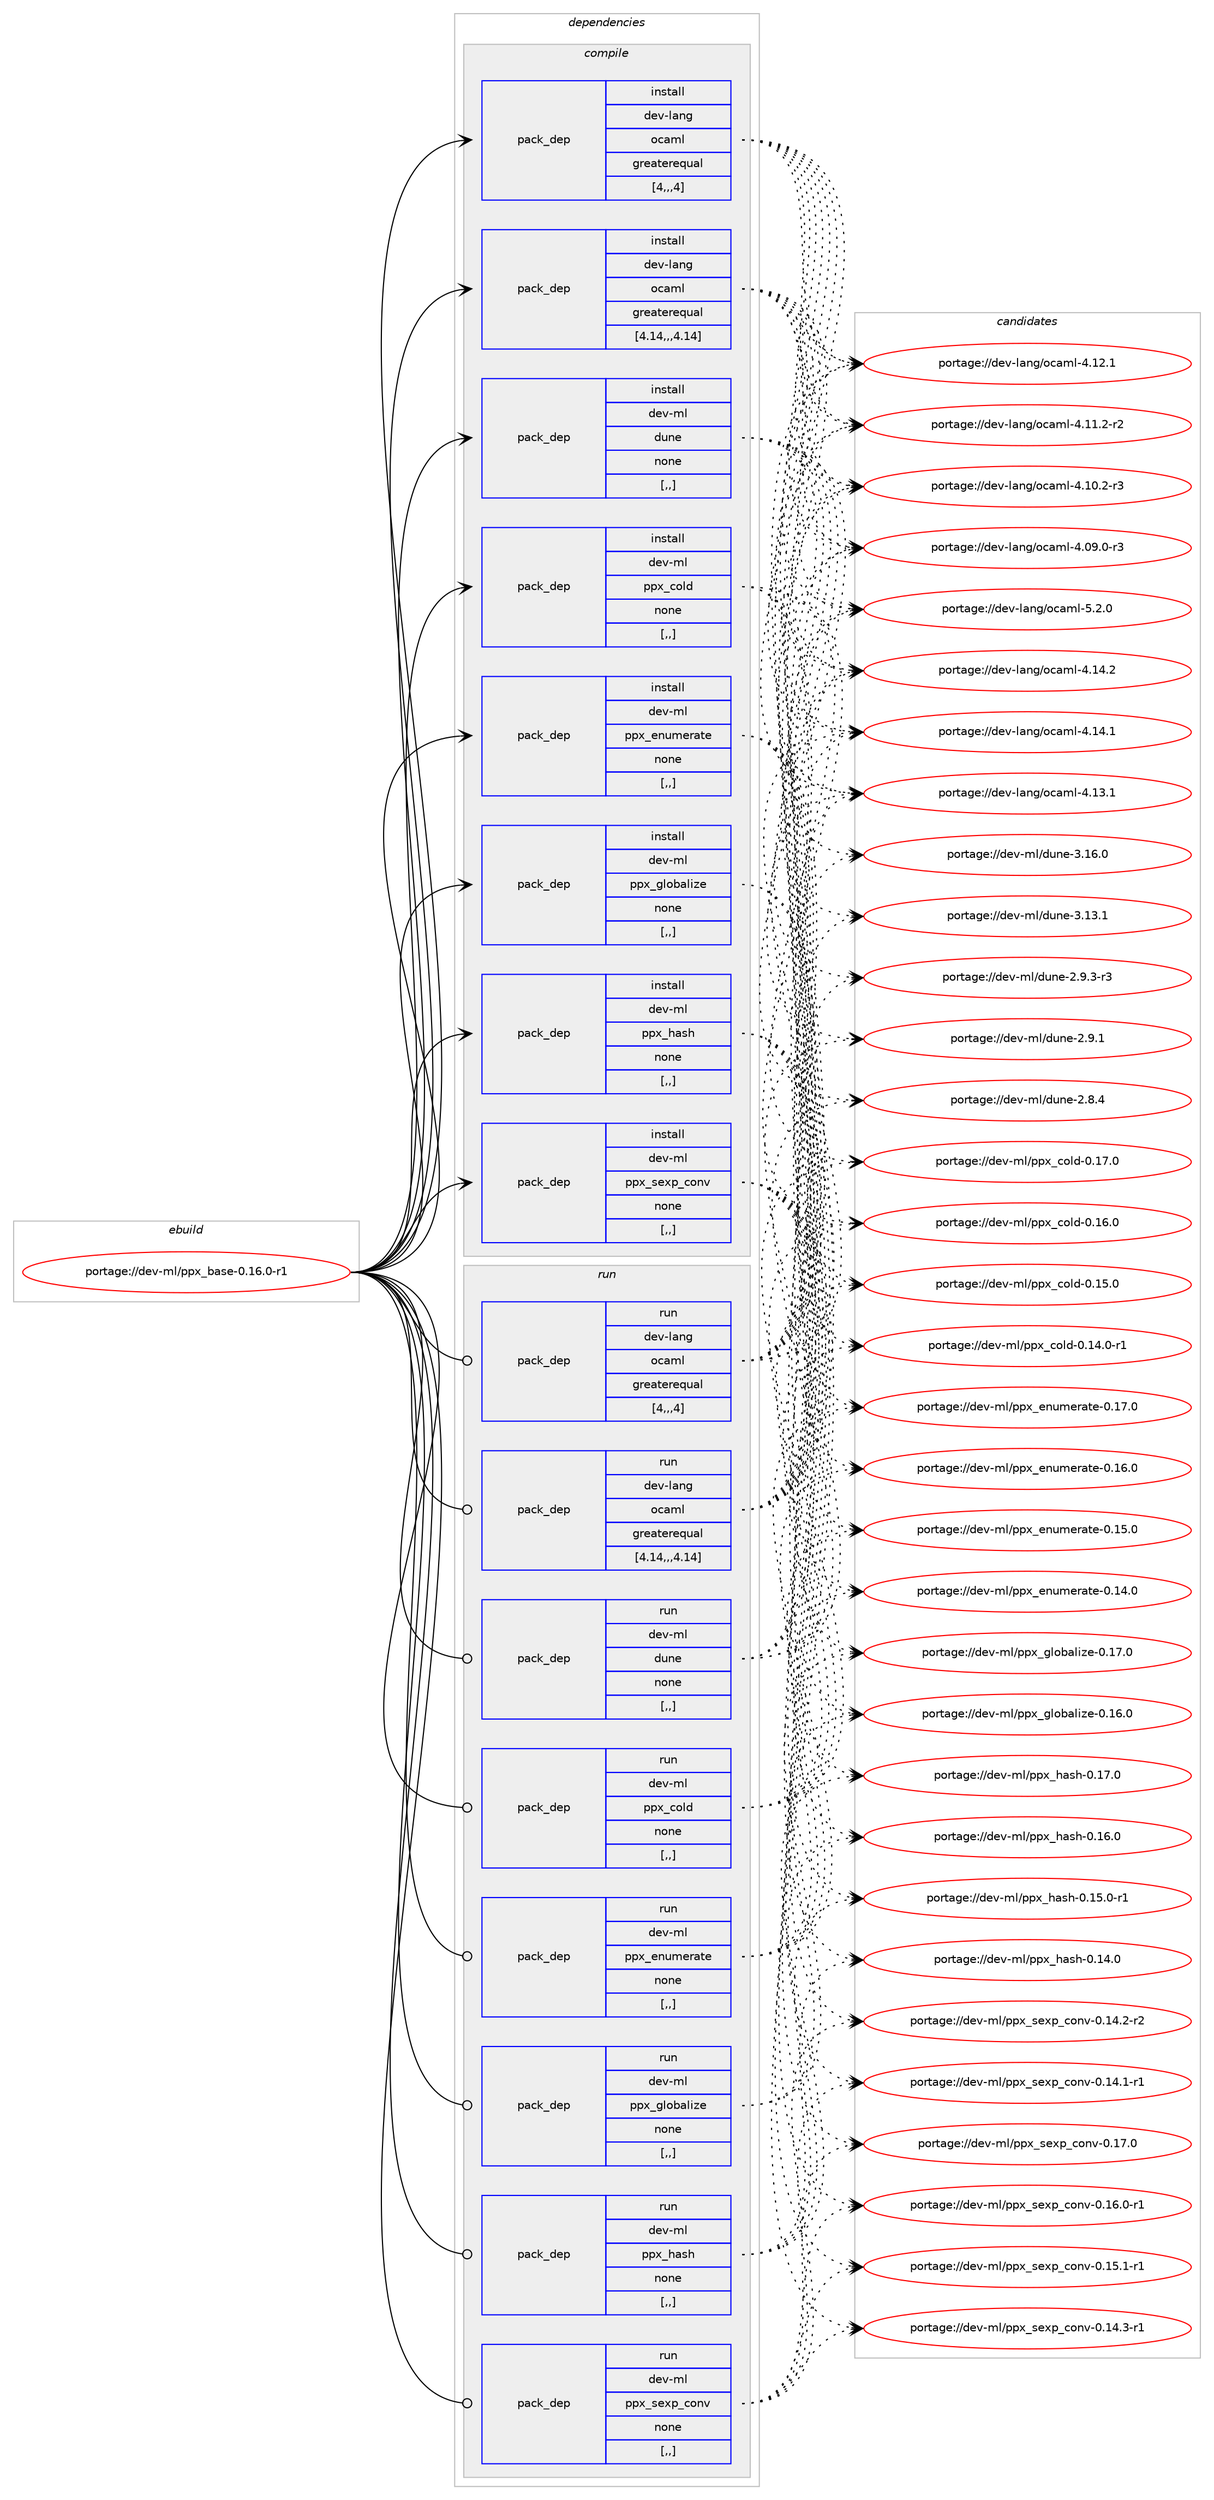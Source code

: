 digraph prolog {

# *************
# Graph options
# *************

newrank=true;
concentrate=true;
compound=true;
graph [rankdir=LR,fontname=Helvetica,fontsize=10,ranksep=1.5];#, ranksep=2.5, nodesep=0.2];
edge  [arrowhead=vee];
node  [fontname=Helvetica,fontsize=10];

# **********
# The ebuild
# **********

subgraph cluster_leftcol {
color=gray;
label=<<i>ebuild</i>>;
id [label="portage://dev-ml/ppx_base-0.16.0-r1", color=red, width=4, href="../dev-ml/ppx_base-0.16.0-r1.svg"];
}

# ****************
# The dependencies
# ****************

subgraph cluster_midcol {
color=gray;
label=<<i>dependencies</i>>;
subgraph cluster_compile {
fillcolor="#eeeeee";
style=filled;
label=<<i>compile</i>>;
subgraph pack451644 {
dependency616413 [label=<<TABLE BORDER="0" CELLBORDER="1" CELLSPACING="0" CELLPADDING="4" WIDTH="220"><TR><TD ROWSPAN="6" CELLPADDING="30">pack_dep</TD></TR><TR><TD WIDTH="110">install</TD></TR><TR><TD>dev-lang</TD></TR><TR><TD>ocaml</TD></TR><TR><TD>greaterequal</TD></TR><TR><TD>[4,,,4]</TD></TR></TABLE>>, shape=none, color=blue];
}
id:e -> dependency616413:w [weight=20,style="solid",arrowhead="vee"];
subgraph pack451645 {
dependency616414 [label=<<TABLE BORDER="0" CELLBORDER="1" CELLSPACING="0" CELLPADDING="4" WIDTH="220"><TR><TD ROWSPAN="6" CELLPADDING="30">pack_dep</TD></TR><TR><TD WIDTH="110">install</TD></TR><TR><TD>dev-lang</TD></TR><TR><TD>ocaml</TD></TR><TR><TD>greaterequal</TD></TR><TR><TD>[4.14,,,4.14]</TD></TR></TABLE>>, shape=none, color=blue];
}
id:e -> dependency616414:w [weight=20,style="solid",arrowhead="vee"];
subgraph pack451646 {
dependency616415 [label=<<TABLE BORDER="0" CELLBORDER="1" CELLSPACING="0" CELLPADDING="4" WIDTH="220"><TR><TD ROWSPAN="6" CELLPADDING="30">pack_dep</TD></TR><TR><TD WIDTH="110">install</TD></TR><TR><TD>dev-ml</TD></TR><TR><TD>dune</TD></TR><TR><TD>none</TD></TR><TR><TD>[,,]</TD></TR></TABLE>>, shape=none, color=blue];
}
id:e -> dependency616415:w [weight=20,style="solid",arrowhead="vee"];
subgraph pack451647 {
dependency616416 [label=<<TABLE BORDER="0" CELLBORDER="1" CELLSPACING="0" CELLPADDING="4" WIDTH="220"><TR><TD ROWSPAN="6" CELLPADDING="30">pack_dep</TD></TR><TR><TD WIDTH="110">install</TD></TR><TR><TD>dev-ml</TD></TR><TR><TD>ppx_cold</TD></TR><TR><TD>none</TD></TR><TR><TD>[,,]</TD></TR></TABLE>>, shape=none, color=blue];
}
id:e -> dependency616416:w [weight=20,style="solid",arrowhead="vee"];
subgraph pack451648 {
dependency616417 [label=<<TABLE BORDER="0" CELLBORDER="1" CELLSPACING="0" CELLPADDING="4" WIDTH="220"><TR><TD ROWSPAN="6" CELLPADDING="30">pack_dep</TD></TR><TR><TD WIDTH="110">install</TD></TR><TR><TD>dev-ml</TD></TR><TR><TD>ppx_enumerate</TD></TR><TR><TD>none</TD></TR><TR><TD>[,,]</TD></TR></TABLE>>, shape=none, color=blue];
}
id:e -> dependency616417:w [weight=20,style="solid",arrowhead="vee"];
subgraph pack451649 {
dependency616418 [label=<<TABLE BORDER="0" CELLBORDER="1" CELLSPACING="0" CELLPADDING="4" WIDTH="220"><TR><TD ROWSPAN="6" CELLPADDING="30">pack_dep</TD></TR><TR><TD WIDTH="110">install</TD></TR><TR><TD>dev-ml</TD></TR><TR><TD>ppx_globalize</TD></TR><TR><TD>none</TD></TR><TR><TD>[,,]</TD></TR></TABLE>>, shape=none, color=blue];
}
id:e -> dependency616418:w [weight=20,style="solid",arrowhead="vee"];
subgraph pack451650 {
dependency616419 [label=<<TABLE BORDER="0" CELLBORDER="1" CELLSPACING="0" CELLPADDING="4" WIDTH="220"><TR><TD ROWSPAN="6" CELLPADDING="30">pack_dep</TD></TR><TR><TD WIDTH="110">install</TD></TR><TR><TD>dev-ml</TD></TR><TR><TD>ppx_hash</TD></TR><TR><TD>none</TD></TR><TR><TD>[,,]</TD></TR></TABLE>>, shape=none, color=blue];
}
id:e -> dependency616419:w [weight=20,style="solid",arrowhead="vee"];
subgraph pack451651 {
dependency616420 [label=<<TABLE BORDER="0" CELLBORDER="1" CELLSPACING="0" CELLPADDING="4" WIDTH="220"><TR><TD ROWSPAN="6" CELLPADDING="30">pack_dep</TD></TR><TR><TD WIDTH="110">install</TD></TR><TR><TD>dev-ml</TD></TR><TR><TD>ppx_sexp_conv</TD></TR><TR><TD>none</TD></TR><TR><TD>[,,]</TD></TR></TABLE>>, shape=none, color=blue];
}
id:e -> dependency616420:w [weight=20,style="solid",arrowhead="vee"];
}
subgraph cluster_compileandrun {
fillcolor="#eeeeee";
style=filled;
label=<<i>compile and run</i>>;
}
subgraph cluster_run {
fillcolor="#eeeeee";
style=filled;
label=<<i>run</i>>;
subgraph pack451652 {
dependency616421 [label=<<TABLE BORDER="0" CELLBORDER="1" CELLSPACING="0" CELLPADDING="4" WIDTH="220"><TR><TD ROWSPAN="6" CELLPADDING="30">pack_dep</TD></TR><TR><TD WIDTH="110">run</TD></TR><TR><TD>dev-lang</TD></TR><TR><TD>ocaml</TD></TR><TR><TD>greaterequal</TD></TR><TR><TD>[4,,,4]</TD></TR></TABLE>>, shape=none, color=blue];
}
id:e -> dependency616421:w [weight=20,style="solid",arrowhead="odot"];
subgraph pack451653 {
dependency616422 [label=<<TABLE BORDER="0" CELLBORDER="1" CELLSPACING="0" CELLPADDING="4" WIDTH="220"><TR><TD ROWSPAN="6" CELLPADDING="30">pack_dep</TD></TR><TR><TD WIDTH="110">run</TD></TR><TR><TD>dev-lang</TD></TR><TR><TD>ocaml</TD></TR><TR><TD>greaterequal</TD></TR><TR><TD>[4.14,,,4.14]</TD></TR></TABLE>>, shape=none, color=blue];
}
id:e -> dependency616422:w [weight=20,style="solid",arrowhead="odot"];
subgraph pack451654 {
dependency616423 [label=<<TABLE BORDER="0" CELLBORDER="1" CELLSPACING="0" CELLPADDING="4" WIDTH="220"><TR><TD ROWSPAN="6" CELLPADDING="30">pack_dep</TD></TR><TR><TD WIDTH="110">run</TD></TR><TR><TD>dev-ml</TD></TR><TR><TD>dune</TD></TR><TR><TD>none</TD></TR><TR><TD>[,,]</TD></TR></TABLE>>, shape=none, color=blue];
}
id:e -> dependency616423:w [weight=20,style="solid",arrowhead="odot"];
subgraph pack451655 {
dependency616424 [label=<<TABLE BORDER="0" CELLBORDER="1" CELLSPACING="0" CELLPADDING="4" WIDTH="220"><TR><TD ROWSPAN="6" CELLPADDING="30">pack_dep</TD></TR><TR><TD WIDTH="110">run</TD></TR><TR><TD>dev-ml</TD></TR><TR><TD>ppx_cold</TD></TR><TR><TD>none</TD></TR><TR><TD>[,,]</TD></TR></TABLE>>, shape=none, color=blue];
}
id:e -> dependency616424:w [weight=20,style="solid",arrowhead="odot"];
subgraph pack451656 {
dependency616425 [label=<<TABLE BORDER="0" CELLBORDER="1" CELLSPACING="0" CELLPADDING="4" WIDTH="220"><TR><TD ROWSPAN="6" CELLPADDING="30">pack_dep</TD></TR><TR><TD WIDTH="110">run</TD></TR><TR><TD>dev-ml</TD></TR><TR><TD>ppx_enumerate</TD></TR><TR><TD>none</TD></TR><TR><TD>[,,]</TD></TR></TABLE>>, shape=none, color=blue];
}
id:e -> dependency616425:w [weight=20,style="solid",arrowhead="odot"];
subgraph pack451657 {
dependency616426 [label=<<TABLE BORDER="0" CELLBORDER="1" CELLSPACING="0" CELLPADDING="4" WIDTH="220"><TR><TD ROWSPAN="6" CELLPADDING="30">pack_dep</TD></TR><TR><TD WIDTH="110">run</TD></TR><TR><TD>dev-ml</TD></TR><TR><TD>ppx_globalize</TD></TR><TR><TD>none</TD></TR><TR><TD>[,,]</TD></TR></TABLE>>, shape=none, color=blue];
}
id:e -> dependency616426:w [weight=20,style="solid",arrowhead="odot"];
subgraph pack451658 {
dependency616427 [label=<<TABLE BORDER="0" CELLBORDER="1" CELLSPACING="0" CELLPADDING="4" WIDTH="220"><TR><TD ROWSPAN="6" CELLPADDING="30">pack_dep</TD></TR><TR><TD WIDTH="110">run</TD></TR><TR><TD>dev-ml</TD></TR><TR><TD>ppx_hash</TD></TR><TR><TD>none</TD></TR><TR><TD>[,,]</TD></TR></TABLE>>, shape=none, color=blue];
}
id:e -> dependency616427:w [weight=20,style="solid",arrowhead="odot"];
subgraph pack451659 {
dependency616428 [label=<<TABLE BORDER="0" CELLBORDER="1" CELLSPACING="0" CELLPADDING="4" WIDTH="220"><TR><TD ROWSPAN="6" CELLPADDING="30">pack_dep</TD></TR><TR><TD WIDTH="110">run</TD></TR><TR><TD>dev-ml</TD></TR><TR><TD>ppx_sexp_conv</TD></TR><TR><TD>none</TD></TR><TR><TD>[,,]</TD></TR></TABLE>>, shape=none, color=blue];
}
id:e -> dependency616428:w [weight=20,style="solid",arrowhead="odot"];
}
}

# **************
# The candidates
# **************

subgraph cluster_choices {
rank=same;
color=gray;
label=<<i>candidates</i>>;

subgraph choice451644 {
color=black;
nodesep=1;
choice1001011184510897110103471119997109108455346504648 [label="portage://dev-lang/ocaml-5.2.0", color=red, width=4,href="../dev-lang/ocaml-5.2.0.svg"];
choice100101118451089711010347111999710910845524649524650 [label="portage://dev-lang/ocaml-4.14.2", color=red, width=4,href="../dev-lang/ocaml-4.14.2.svg"];
choice100101118451089711010347111999710910845524649524649 [label="portage://dev-lang/ocaml-4.14.1", color=red, width=4,href="../dev-lang/ocaml-4.14.1.svg"];
choice100101118451089711010347111999710910845524649514649 [label="portage://dev-lang/ocaml-4.13.1", color=red, width=4,href="../dev-lang/ocaml-4.13.1.svg"];
choice100101118451089711010347111999710910845524649504649 [label="portage://dev-lang/ocaml-4.12.1", color=red, width=4,href="../dev-lang/ocaml-4.12.1.svg"];
choice1001011184510897110103471119997109108455246494946504511450 [label="portage://dev-lang/ocaml-4.11.2-r2", color=red, width=4,href="../dev-lang/ocaml-4.11.2-r2.svg"];
choice1001011184510897110103471119997109108455246494846504511451 [label="portage://dev-lang/ocaml-4.10.2-r3", color=red, width=4,href="../dev-lang/ocaml-4.10.2-r3.svg"];
choice1001011184510897110103471119997109108455246485746484511451 [label="portage://dev-lang/ocaml-4.09.0-r3", color=red, width=4,href="../dev-lang/ocaml-4.09.0-r3.svg"];
dependency616413:e -> choice1001011184510897110103471119997109108455346504648:w [style=dotted,weight="100"];
dependency616413:e -> choice100101118451089711010347111999710910845524649524650:w [style=dotted,weight="100"];
dependency616413:e -> choice100101118451089711010347111999710910845524649524649:w [style=dotted,weight="100"];
dependency616413:e -> choice100101118451089711010347111999710910845524649514649:w [style=dotted,weight="100"];
dependency616413:e -> choice100101118451089711010347111999710910845524649504649:w [style=dotted,weight="100"];
dependency616413:e -> choice1001011184510897110103471119997109108455246494946504511450:w [style=dotted,weight="100"];
dependency616413:e -> choice1001011184510897110103471119997109108455246494846504511451:w [style=dotted,weight="100"];
dependency616413:e -> choice1001011184510897110103471119997109108455246485746484511451:w [style=dotted,weight="100"];
}
subgraph choice451645 {
color=black;
nodesep=1;
choice1001011184510897110103471119997109108455346504648 [label="portage://dev-lang/ocaml-5.2.0", color=red, width=4,href="../dev-lang/ocaml-5.2.0.svg"];
choice100101118451089711010347111999710910845524649524650 [label="portage://dev-lang/ocaml-4.14.2", color=red, width=4,href="../dev-lang/ocaml-4.14.2.svg"];
choice100101118451089711010347111999710910845524649524649 [label="portage://dev-lang/ocaml-4.14.1", color=red, width=4,href="../dev-lang/ocaml-4.14.1.svg"];
choice100101118451089711010347111999710910845524649514649 [label="portage://dev-lang/ocaml-4.13.1", color=red, width=4,href="../dev-lang/ocaml-4.13.1.svg"];
choice100101118451089711010347111999710910845524649504649 [label="portage://dev-lang/ocaml-4.12.1", color=red, width=4,href="../dev-lang/ocaml-4.12.1.svg"];
choice1001011184510897110103471119997109108455246494946504511450 [label="portage://dev-lang/ocaml-4.11.2-r2", color=red, width=4,href="../dev-lang/ocaml-4.11.2-r2.svg"];
choice1001011184510897110103471119997109108455246494846504511451 [label="portage://dev-lang/ocaml-4.10.2-r3", color=red, width=4,href="../dev-lang/ocaml-4.10.2-r3.svg"];
choice1001011184510897110103471119997109108455246485746484511451 [label="portage://dev-lang/ocaml-4.09.0-r3", color=red, width=4,href="../dev-lang/ocaml-4.09.0-r3.svg"];
dependency616414:e -> choice1001011184510897110103471119997109108455346504648:w [style=dotted,weight="100"];
dependency616414:e -> choice100101118451089711010347111999710910845524649524650:w [style=dotted,weight="100"];
dependency616414:e -> choice100101118451089711010347111999710910845524649524649:w [style=dotted,weight="100"];
dependency616414:e -> choice100101118451089711010347111999710910845524649514649:w [style=dotted,weight="100"];
dependency616414:e -> choice100101118451089711010347111999710910845524649504649:w [style=dotted,weight="100"];
dependency616414:e -> choice1001011184510897110103471119997109108455246494946504511450:w [style=dotted,weight="100"];
dependency616414:e -> choice1001011184510897110103471119997109108455246494846504511451:w [style=dotted,weight="100"];
dependency616414:e -> choice1001011184510897110103471119997109108455246485746484511451:w [style=dotted,weight="100"];
}
subgraph choice451646 {
color=black;
nodesep=1;
choice100101118451091084710011711010145514649544648 [label="portage://dev-ml/dune-3.16.0", color=red, width=4,href="../dev-ml/dune-3.16.0.svg"];
choice100101118451091084710011711010145514649514649 [label="portage://dev-ml/dune-3.13.1", color=red, width=4,href="../dev-ml/dune-3.13.1.svg"];
choice10010111845109108471001171101014550465746514511451 [label="portage://dev-ml/dune-2.9.3-r3", color=red, width=4,href="../dev-ml/dune-2.9.3-r3.svg"];
choice1001011184510910847100117110101455046574649 [label="portage://dev-ml/dune-2.9.1", color=red, width=4,href="../dev-ml/dune-2.9.1.svg"];
choice1001011184510910847100117110101455046564652 [label="portage://dev-ml/dune-2.8.4", color=red, width=4,href="../dev-ml/dune-2.8.4.svg"];
dependency616415:e -> choice100101118451091084710011711010145514649544648:w [style=dotted,weight="100"];
dependency616415:e -> choice100101118451091084710011711010145514649514649:w [style=dotted,weight="100"];
dependency616415:e -> choice10010111845109108471001171101014550465746514511451:w [style=dotted,weight="100"];
dependency616415:e -> choice1001011184510910847100117110101455046574649:w [style=dotted,weight="100"];
dependency616415:e -> choice1001011184510910847100117110101455046564652:w [style=dotted,weight="100"];
}
subgraph choice451647 {
color=black;
nodesep=1;
choice1001011184510910847112112120959911110810045484649554648 [label="portage://dev-ml/ppx_cold-0.17.0", color=red, width=4,href="../dev-ml/ppx_cold-0.17.0.svg"];
choice1001011184510910847112112120959911110810045484649544648 [label="portage://dev-ml/ppx_cold-0.16.0", color=red, width=4,href="../dev-ml/ppx_cold-0.16.0.svg"];
choice1001011184510910847112112120959911110810045484649534648 [label="portage://dev-ml/ppx_cold-0.15.0", color=red, width=4,href="../dev-ml/ppx_cold-0.15.0.svg"];
choice10010111845109108471121121209599111108100454846495246484511449 [label="portage://dev-ml/ppx_cold-0.14.0-r1", color=red, width=4,href="../dev-ml/ppx_cold-0.14.0-r1.svg"];
dependency616416:e -> choice1001011184510910847112112120959911110810045484649554648:w [style=dotted,weight="100"];
dependency616416:e -> choice1001011184510910847112112120959911110810045484649544648:w [style=dotted,weight="100"];
dependency616416:e -> choice1001011184510910847112112120959911110810045484649534648:w [style=dotted,weight="100"];
dependency616416:e -> choice10010111845109108471121121209599111108100454846495246484511449:w [style=dotted,weight="100"];
}
subgraph choice451648 {
color=black;
nodesep=1;
choice1001011184510910847112112120951011101171091011149711610145484649554648 [label="portage://dev-ml/ppx_enumerate-0.17.0", color=red, width=4,href="../dev-ml/ppx_enumerate-0.17.0.svg"];
choice1001011184510910847112112120951011101171091011149711610145484649544648 [label="portage://dev-ml/ppx_enumerate-0.16.0", color=red, width=4,href="../dev-ml/ppx_enumerate-0.16.0.svg"];
choice1001011184510910847112112120951011101171091011149711610145484649534648 [label="portage://dev-ml/ppx_enumerate-0.15.0", color=red, width=4,href="../dev-ml/ppx_enumerate-0.15.0.svg"];
choice1001011184510910847112112120951011101171091011149711610145484649524648 [label="portage://dev-ml/ppx_enumerate-0.14.0", color=red, width=4,href="../dev-ml/ppx_enumerate-0.14.0.svg"];
dependency616417:e -> choice1001011184510910847112112120951011101171091011149711610145484649554648:w [style=dotted,weight="100"];
dependency616417:e -> choice1001011184510910847112112120951011101171091011149711610145484649544648:w [style=dotted,weight="100"];
dependency616417:e -> choice1001011184510910847112112120951011101171091011149711610145484649534648:w [style=dotted,weight="100"];
dependency616417:e -> choice1001011184510910847112112120951011101171091011149711610145484649524648:w [style=dotted,weight="100"];
}
subgraph choice451649 {
color=black;
nodesep=1;
choice100101118451091084711211212095103108111989710810512210145484649554648 [label="portage://dev-ml/ppx_globalize-0.17.0", color=red, width=4,href="../dev-ml/ppx_globalize-0.17.0.svg"];
choice100101118451091084711211212095103108111989710810512210145484649544648 [label="portage://dev-ml/ppx_globalize-0.16.0", color=red, width=4,href="../dev-ml/ppx_globalize-0.16.0.svg"];
dependency616418:e -> choice100101118451091084711211212095103108111989710810512210145484649554648:w [style=dotted,weight="100"];
dependency616418:e -> choice100101118451091084711211212095103108111989710810512210145484649544648:w [style=dotted,weight="100"];
}
subgraph choice451650 {
color=black;
nodesep=1;
choice1001011184510910847112112120951049711510445484649554648 [label="portage://dev-ml/ppx_hash-0.17.0", color=red, width=4,href="../dev-ml/ppx_hash-0.17.0.svg"];
choice1001011184510910847112112120951049711510445484649544648 [label="portage://dev-ml/ppx_hash-0.16.0", color=red, width=4,href="../dev-ml/ppx_hash-0.16.0.svg"];
choice10010111845109108471121121209510497115104454846495346484511449 [label="portage://dev-ml/ppx_hash-0.15.0-r1", color=red, width=4,href="../dev-ml/ppx_hash-0.15.0-r1.svg"];
choice1001011184510910847112112120951049711510445484649524648 [label="portage://dev-ml/ppx_hash-0.14.0", color=red, width=4,href="../dev-ml/ppx_hash-0.14.0.svg"];
dependency616419:e -> choice1001011184510910847112112120951049711510445484649554648:w [style=dotted,weight="100"];
dependency616419:e -> choice1001011184510910847112112120951049711510445484649544648:w [style=dotted,weight="100"];
dependency616419:e -> choice10010111845109108471121121209510497115104454846495346484511449:w [style=dotted,weight="100"];
dependency616419:e -> choice1001011184510910847112112120951049711510445484649524648:w [style=dotted,weight="100"];
}
subgraph choice451651 {
color=black;
nodesep=1;
choice100101118451091084711211212095115101120112959911111011845484649554648 [label="portage://dev-ml/ppx_sexp_conv-0.17.0", color=red, width=4,href="../dev-ml/ppx_sexp_conv-0.17.0.svg"];
choice1001011184510910847112112120951151011201129599111110118454846495446484511449 [label="portage://dev-ml/ppx_sexp_conv-0.16.0-r1", color=red, width=4,href="../dev-ml/ppx_sexp_conv-0.16.0-r1.svg"];
choice1001011184510910847112112120951151011201129599111110118454846495346494511449 [label="portage://dev-ml/ppx_sexp_conv-0.15.1-r1", color=red, width=4,href="../dev-ml/ppx_sexp_conv-0.15.1-r1.svg"];
choice1001011184510910847112112120951151011201129599111110118454846495246514511449 [label="portage://dev-ml/ppx_sexp_conv-0.14.3-r1", color=red, width=4,href="../dev-ml/ppx_sexp_conv-0.14.3-r1.svg"];
choice1001011184510910847112112120951151011201129599111110118454846495246504511450 [label="portage://dev-ml/ppx_sexp_conv-0.14.2-r2", color=red, width=4,href="../dev-ml/ppx_sexp_conv-0.14.2-r2.svg"];
choice1001011184510910847112112120951151011201129599111110118454846495246494511449 [label="portage://dev-ml/ppx_sexp_conv-0.14.1-r1", color=red, width=4,href="../dev-ml/ppx_sexp_conv-0.14.1-r1.svg"];
dependency616420:e -> choice100101118451091084711211212095115101120112959911111011845484649554648:w [style=dotted,weight="100"];
dependency616420:e -> choice1001011184510910847112112120951151011201129599111110118454846495446484511449:w [style=dotted,weight="100"];
dependency616420:e -> choice1001011184510910847112112120951151011201129599111110118454846495346494511449:w [style=dotted,weight="100"];
dependency616420:e -> choice1001011184510910847112112120951151011201129599111110118454846495246514511449:w [style=dotted,weight="100"];
dependency616420:e -> choice1001011184510910847112112120951151011201129599111110118454846495246504511450:w [style=dotted,weight="100"];
dependency616420:e -> choice1001011184510910847112112120951151011201129599111110118454846495246494511449:w [style=dotted,weight="100"];
}
subgraph choice451652 {
color=black;
nodesep=1;
choice1001011184510897110103471119997109108455346504648 [label="portage://dev-lang/ocaml-5.2.0", color=red, width=4,href="../dev-lang/ocaml-5.2.0.svg"];
choice100101118451089711010347111999710910845524649524650 [label="portage://dev-lang/ocaml-4.14.2", color=red, width=4,href="../dev-lang/ocaml-4.14.2.svg"];
choice100101118451089711010347111999710910845524649524649 [label="portage://dev-lang/ocaml-4.14.1", color=red, width=4,href="../dev-lang/ocaml-4.14.1.svg"];
choice100101118451089711010347111999710910845524649514649 [label="portage://dev-lang/ocaml-4.13.1", color=red, width=4,href="../dev-lang/ocaml-4.13.1.svg"];
choice100101118451089711010347111999710910845524649504649 [label="portage://dev-lang/ocaml-4.12.1", color=red, width=4,href="../dev-lang/ocaml-4.12.1.svg"];
choice1001011184510897110103471119997109108455246494946504511450 [label="portage://dev-lang/ocaml-4.11.2-r2", color=red, width=4,href="../dev-lang/ocaml-4.11.2-r2.svg"];
choice1001011184510897110103471119997109108455246494846504511451 [label="portage://dev-lang/ocaml-4.10.2-r3", color=red, width=4,href="../dev-lang/ocaml-4.10.2-r3.svg"];
choice1001011184510897110103471119997109108455246485746484511451 [label="portage://dev-lang/ocaml-4.09.0-r3", color=red, width=4,href="../dev-lang/ocaml-4.09.0-r3.svg"];
dependency616421:e -> choice1001011184510897110103471119997109108455346504648:w [style=dotted,weight="100"];
dependency616421:e -> choice100101118451089711010347111999710910845524649524650:w [style=dotted,weight="100"];
dependency616421:e -> choice100101118451089711010347111999710910845524649524649:w [style=dotted,weight="100"];
dependency616421:e -> choice100101118451089711010347111999710910845524649514649:w [style=dotted,weight="100"];
dependency616421:e -> choice100101118451089711010347111999710910845524649504649:w [style=dotted,weight="100"];
dependency616421:e -> choice1001011184510897110103471119997109108455246494946504511450:w [style=dotted,weight="100"];
dependency616421:e -> choice1001011184510897110103471119997109108455246494846504511451:w [style=dotted,weight="100"];
dependency616421:e -> choice1001011184510897110103471119997109108455246485746484511451:w [style=dotted,weight="100"];
}
subgraph choice451653 {
color=black;
nodesep=1;
choice1001011184510897110103471119997109108455346504648 [label="portage://dev-lang/ocaml-5.2.0", color=red, width=4,href="../dev-lang/ocaml-5.2.0.svg"];
choice100101118451089711010347111999710910845524649524650 [label="portage://dev-lang/ocaml-4.14.2", color=red, width=4,href="../dev-lang/ocaml-4.14.2.svg"];
choice100101118451089711010347111999710910845524649524649 [label="portage://dev-lang/ocaml-4.14.1", color=red, width=4,href="../dev-lang/ocaml-4.14.1.svg"];
choice100101118451089711010347111999710910845524649514649 [label="portage://dev-lang/ocaml-4.13.1", color=red, width=4,href="../dev-lang/ocaml-4.13.1.svg"];
choice100101118451089711010347111999710910845524649504649 [label="portage://dev-lang/ocaml-4.12.1", color=red, width=4,href="../dev-lang/ocaml-4.12.1.svg"];
choice1001011184510897110103471119997109108455246494946504511450 [label="portage://dev-lang/ocaml-4.11.2-r2", color=red, width=4,href="../dev-lang/ocaml-4.11.2-r2.svg"];
choice1001011184510897110103471119997109108455246494846504511451 [label="portage://dev-lang/ocaml-4.10.2-r3", color=red, width=4,href="../dev-lang/ocaml-4.10.2-r3.svg"];
choice1001011184510897110103471119997109108455246485746484511451 [label="portage://dev-lang/ocaml-4.09.0-r3", color=red, width=4,href="../dev-lang/ocaml-4.09.0-r3.svg"];
dependency616422:e -> choice1001011184510897110103471119997109108455346504648:w [style=dotted,weight="100"];
dependency616422:e -> choice100101118451089711010347111999710910845524649524650:w [style=dotted,weight="100"];
dependency616422:e -> choice100101118451089711010347111999710910845524649524649:w [style=dotted,weight="100"];
dependency616422:e -> choice100101118451089711010347111999710910845524649514649:w [style=dotted,weight="100"];
dependency616422:e -> choice100101118451089711010347111999710910845524649504649:w [style=dotted,weight="100"];
dependency616422:e -> choice1001011184510897110103471119997109108455246494946504511450:w [style=dotted,weight="100"];
dependency616422:e -> choice1001011184510897110103471119997109108455246494846504511451:w [style=dotted,weight="100"];
dependency616422:e -> choice1001011184510897110103471119997109108455246485746484511451:w [style=dotted,weight="100"];
}
subgraph choice451654 {
color=black;
nodesep=1;
choice100101118451091084710011711010145514649544648 [label="portage://dev-ml/dune-3.16.0", color=red, width=4,href="../dev-ml/dune-3.16.0.svg"];
choice100101118451091084710011711010145514649514649 [label="portage://dev-ml/dune-3.13.1", color=red, width=4,href="../dev-ml/dune-3.13.1.svg"];
choice10010111845109108471001171101014550465746514511451 [label="portage://dev-ml/dune-2.9.3-r3", color=red, width=4,href="../dev-ml/dune-2.9.3-r3.svg"];
choice1001011184510910847100117110101455046574649 [label="portage://dev-ml/dune-2.9.1", color=red, width=4,href="../dev-ml/dune-2.9.1.svg"];
choice1001011184510910847100117110101455046564652 [label="portage://dev-ml/dune-2.8.4", color=red, width=4,href="../dev-ml/dune-2.8.4.svg"];
dependency616423:e -> choice100101118451091084710011711010145514649544648:w [style=dotted,weight="100"];
dependency616423:e -> choice100101118451091084710011711010145514649514649:w [style=dotted,weight="100"];
dependency616423:e -> choice10010111845109108471001171101014550465746514511451:w [style=dotted,weight="100"];
dependency616423:e -> choice1001011184510910847100117110101455046574649:w [style=dotted,weight="100"];
dependency616423:e -> choice1001011184510910847100117110101455046564652:w [style=dotted,weight="100"];
}
subgraph choice451655 {
color=black;
nodesep=1;
choice1001011184510910847112112120959911110810045484649554648 [label="portage://dev-ml/ppx_cold-0.17.0", color=red, width=4,href="../dev-ml/ppx_cold-0.17.0.svg"];
choice1001011184510910847112112120959911110810045484649544648 [label="portage://dev-ml/ppx_cold-0.16.0", color=red, width=4,href="../dev-ml/ppx_cold-0.16.0.svg"];
choice1001011184510910847112112120959911110810045484649534648 [label="portage://dev-ml/ppx_cold-0.15.0", color=red, width=4,href="../dev-ml/ppx_cold-0.15.0.svg"];
choice10010111845109108471121121209599111108100454846495246484511449 [label="portage://dev-ml/ppx_cold-0.14.0-r1", color=red, width=4,href="../dev-ml/ppx_cold-0.14.0-r1.svg"];
dependency616424:e -> choice1001011184510910847112112120959911110810045484649554648:w [style=dotted,weight="100"];
dependency616424:e -> choice1001011184510910847112112120959911110810045484649544648:w [style=dotted,weight="100"];
dependency616424:e -> choice1001011184510910847112112120959911110810045484649534648:w [style=dotted,weight="100"];
dependency616424:e -> choice10010111845109108471121121209599111108100454846495246484511449:w [style=dotted,weight="100"];
}
subgraph choice451656 {
color=black;
nodesep=1;
choice1001011184510910847112112120951011101171091011149711610145484649554648 [label="portage://dev-ml/ppx_enumerate-0.17.0", color=red, width=4,href="../dev-ml/ppx_enumerate-0.17.0.svg"];
choice1001011184510910847112112120951011101171091011149711610145484649544648 [label="portage://dev-ml/ppx_enumerate-0.16.0", color=red, width=4,href="../dev-ml/ppx_enumerate-0.16.0.svg"];
choice1001011184510910847112112120951011101171091011149711610145484649534648 [label="portage://dev-ml/ppx_enumerate-0.15.0", color=red, width=4,href="../dev-ml/ppx_enumerate-0.15.0.svg"];
choice1001011184510910847112112120951011101171091011149711610145484649524648 [label="portage://dev-ml/ppx_enumerate-0.14.0", color=red, width=4,href="../dev-ml/ppx_enumerate-0.14.0.svg"];
dependency616425:e -> choice1001011184510910847112112120951011101171091011149711610145484649554648:w [style=dotted,weight="100"];
dependency616425:e -> choice1001011184510910847112112120951011101171091011149711610145484649544648:w [style=dotted,weight="100"];
dependency616425:e -> choice1001011184510910847112112120951011101171091011149711610145484649534648:w [style=dotted,weight="100"];
dependency616425:e -> choice1001011184510910847112112120951011101171091011149711610145484649524648:w [style=dotted,weight="100"];
}
subgraph choice451657 {
color=black;
nodesep=1;
choice100101118451091084711211212095103108111989710810512210145484649554648 [label="portage://dev-ml/ppx_globalize-0.17.0", color=red, width=4,href="../dev-ml/ppx_globalize-0.17.0.svg"];
choice100101118451091084711211212095103108111989710810512210145484649544648 [label="portage://dev-ml/ppx_globalize-0.16.0", color=red, width=4,href="../dev-ml/ppx_globalize-0.16.0.svg"];
dependency616426:e -> choice100101118451091084711211212095103108111989710810512210145484649554648:w [style=dotted,weight="100"];
dependency616426:e -> choice100101118451091084711211212095103108111989710810512210145484649544648:w [style=dotted,weight="100"];
}
subgraph choice451658 {
color=black;
nodesep=1;
choice1001011184510910847112112120951049711510445484649554648 [label="portage://dev-ml/ppx_hash-0.17.0", color=red, width=4,href="../dev-ml/ppx_hash-0.17.0.svg"];
choice1001011184510910847112112120951049711510445484649544648 [label="portage://dev-ml/ppx_hash-0.16.0", color=red, width=4,href="../dev-ml/ppx_hash-0.16.0.svg"];
choice10010111845109108471121121209510497115104454846495346484511449 [label="portage://dev-ml/ppx_hash-0.15.0-r1", color=red, width=4,href="../dev-ml/ppx_hash-0.15.0-r1.svg"];
choice1001011184510910847112112120951049711510445484649524648 [label="portage://dev-ml/ppx_hash-0.14.0", color=red, width=4,href="../dev-ml/ppx_hash-0.14.0.svg"];
dependency616427:e -> choice1001011184510910847112112120951049711510445484649554648:w [style=dotted,weight="100"];
dependency616427:e -> choice1001011184510910847112112120951049711510445484649544648:w [style=dotted,weight="100"];
dependency616427:e -> choice10010111845109108471121121209510497115104454846495346484511449:w [style=dotted,weight="100"];
dependency616427:e -> choice1001011184510910847112112120951049711510445484649524648:w [style=dotted,weight="100"];
}
subgraph choice451659 {
color=black;
nodesep=1;
choice100101118451091084711211212095115101120112959911111011845484649554648 [label="portage://dev-ml/ppx_sexp_conv-0.17.0", color=red, width=4,href="../dev-ml/ppx_sexp_conv-0.17.0.svg"];
choice1001011184510910847112112120951151011201129599111110118454846495446484511449 [label="portage://dev-ml/ppx_sexp_conv-0.16.0-r1", color=red, width=4,href="../dev-ml/ppx_sexp_conv-0.16.0-r1.svg"];
choice1001011184510910847112112120951151011201129599111110118454846495346494511449 [label="portage://dev-ml/ppx_sexp_conv-0.15.1-r1", color=red, width=4,href="../dev-ml/ppx_sexp_conv-0.15.1-r1.svg"];
choice1001011184510910847112112120951151011201129599111110118454846495246514511449 [label="portage://dev-ml/ppx_sexp_conv-0.14.3-r1", color=red, width=4,href="../dev-ml/ppx_sexp_conv-0.14.3-r1.svg"];
choice1001011184510910847112112120951151011201129599111110118454846495246504511450 [label="portage://dev-ml/ppx_sexp_conv-0.14.2-r2", color=red, width=4,href="../dev-ml/ppx_sexp_conv-0.14.2-r2.svg"];
choice1001011184510910847112112120951151011201129599111110118454846495246494511449 [label="portage://dev-ml/ppx_sexp_conv-0.14.1-r1", color=red, width=4,href="../dev-ml/ppx_sexp_conv-0.14.1-r1.svg"];
dependency616428:e -> choice100101118451091084711211212095115101120112959911111011845484649554648:w [style=dotted,weight="100"];
dependency616428:e -> choice1001011184510910847112112120951151011201129599111110118454846495446484511449:w [style=dotted,weight="100"];
dependency616428:e -> choice1001011184510910847112112120951151011201129599111110118454846495346494511449:w [style=dotted,weight="100"];
dependency616428:e -> choice1001011184510910847112112120951151011201129599111110118454846495246514511449:w [style=dotted,weight="100"];
dependency616428:e -> choice1001011184510910847112112120951151011201129599111110118454846495246504511450:w [style=dotted,weight="100"];
dependency616428:e -> choice1001011184510910847112112120951151011201129599111110118454846495246494511449:w [style=dotted,weight="100"];
}
}

}
